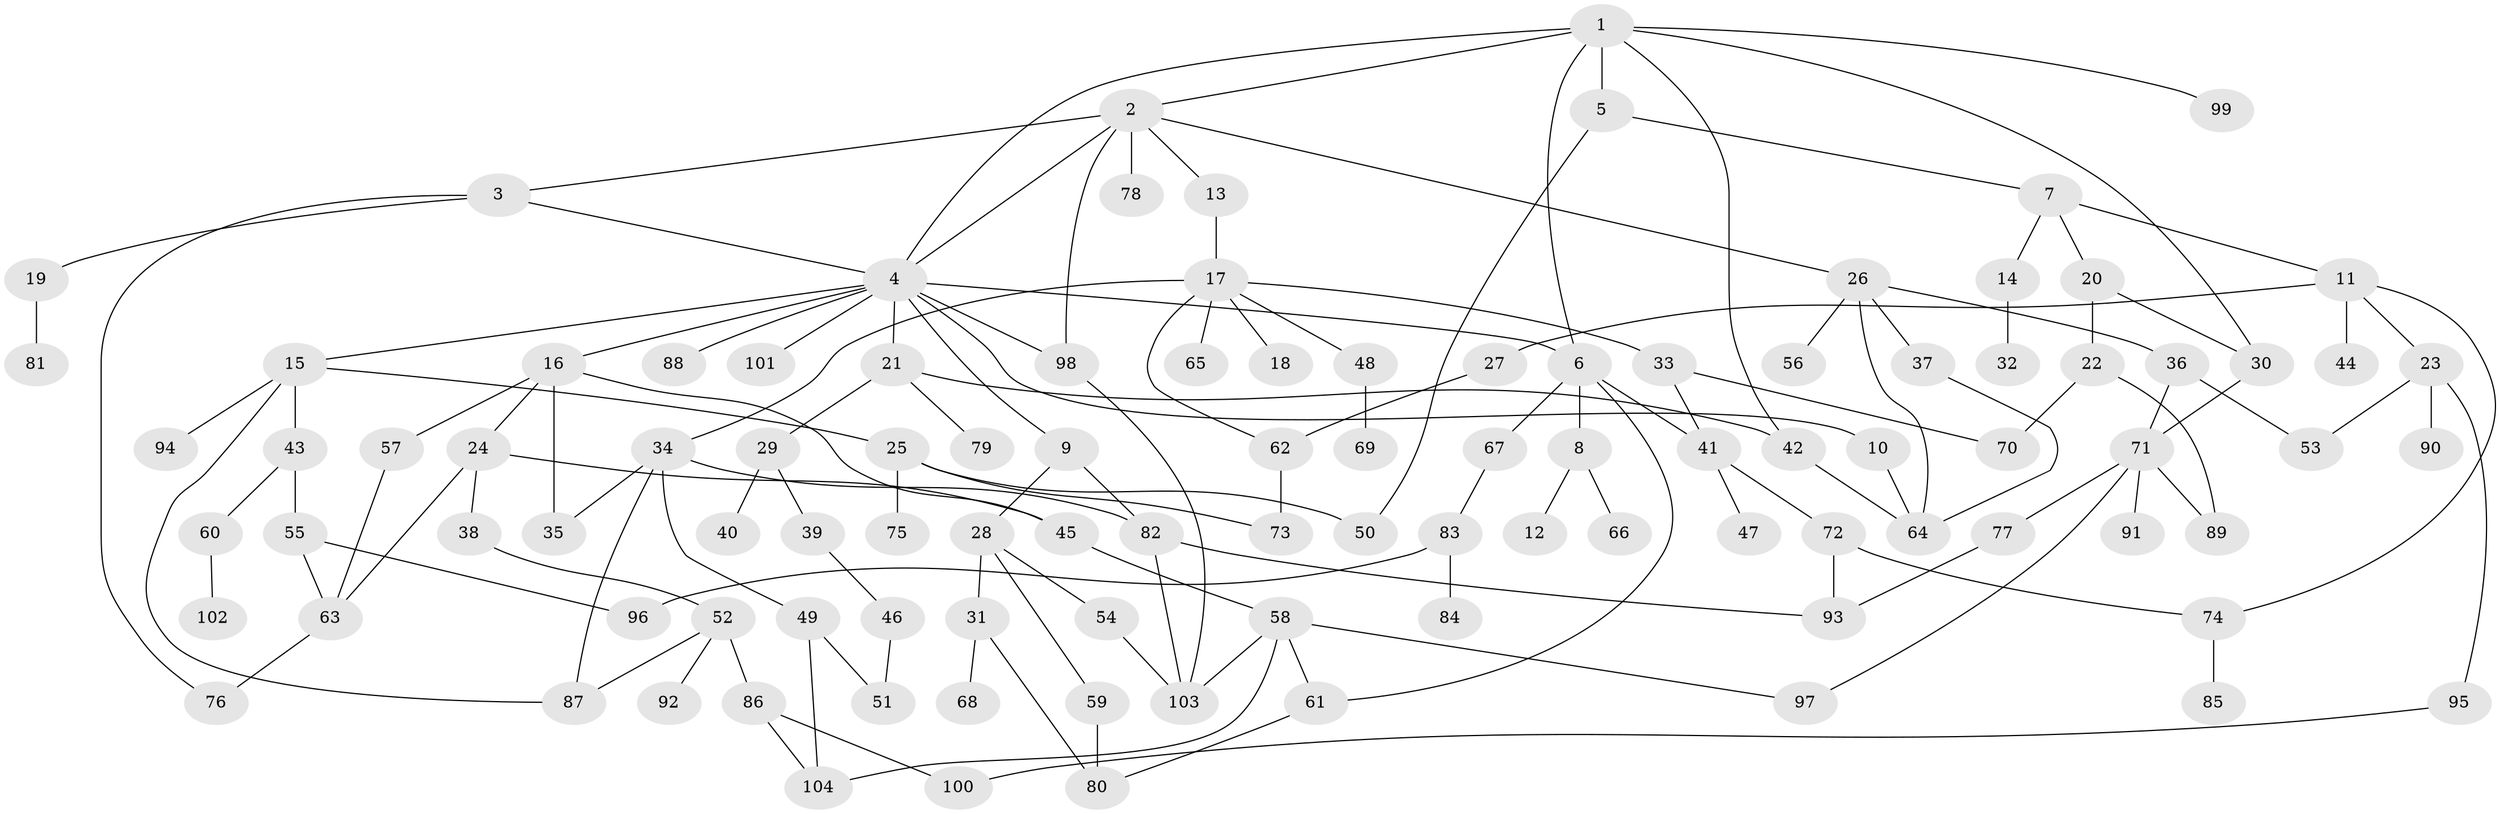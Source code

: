 // coarse degree distribution, {1: 0.125, 5: 0.21875, 2: 0.1875, 3: 0.1875, 4: 0.15625, 6: 0.0625, 10: 0.03125, 9: 0.03125}
// Generated by graph-tools (version 1.1) at 2025/36/03/04/25 23:36:00]
// undirected, 104 vertices, 143 edges
graph export_dot {
  node [color=gray90,style=filled];
  1;
  2;
  3;
  4;
  5;
  6;
  7;
  8;
  9;
  10;
  11;
  12;
  13;
  14;
  15;
  16;
  17;
  18;
  19;
  20;
  21;
  22;
  23;
  24;
  25;
  26;
  27;
  28;
  29;
  30;
  31;
  32;
  33;
  34;
  35;
  36;
  37;
  38;
  39;
  40;
  41;
  42;
  43;
  44;
  45;
  46;
  47;
  48;
  49;
  50;
  51;
  52;
  53;
  54;
  55;
  56;
  57;
  58;
  59;
  60;
  61;
  62;
  63;
  64;
  65;
  66;
  67;
  68;
  69;
  70;
  71;
  72;
  73;
  74;
  75;
  76;
  77;
  78;
  79;
  80;
  81;
  82;
  83;
  84;
  85;
  86;
  87;
  88;
  89;
  90;
  91;
  92;
  93;
  94;
  95;
  96;
  97;
  98;
  99;
  100;
  101;
  102;
  103;
  104;
  1 -- 2;
  1 -- 5;
  1 -- 6;
  1 -- 30;
  1 -- 42;
  1 -- 99;
  1 -- 4;
  2 -- 3;
  2 -- 4;
  2 -- 13;
  2 -- 26;
  2 -- 78;
  2 -- 98;
  3 -- 19;
  3 -- 76;
  3 -- 4;
  4 -- 9;
  4 -- 10;
  4 -- 15;
  4 -- 16;
  4 -- 21;
  4 -- 88;
  4 -- 98;
  4 -- 101;
  4 -- 6;
  5 -- 7;
  5 -- 50;
  6 -- 8;
  6 -- 61;
  6 -- 67;
  6 -- 41;
  7 -- 11;
  7 -- 14;
  7 -- 20;
  8 -- 12;
  8 -- 66;
  9 -- 28;
  9 -- 82;
  10 -- 64;
  11 -- 23;
  11 -- 27;
  11 -- 44;
  11 -- 74;
  13 -- 17;
  14 -- 32;
  15 -- 25;
  15 -- 43;
  15 -- 94;
  15 -- 87;
  16 -- 24;
  16 -- 35;
  16 -- 45;
  16 -- 57;
  17 -- 18;
  17 -- 33;
  17 -- 34;
  17 -- 48;
  17 -- 65;
  17 -- 62;
  19 -- 81;
  20 -- 22;
  20 -- 30;
  21 -- 29;
  21 -- 79;
  21 -- 42;
  22 -- 70;
  22 -- 89;
  23 -- 90;
  23 -- 95;
  23 -- 53;
  24 -- 38;
  24 -- 63;
  24 -- 45;
  25 -- 50;
  25 -- 75;
  25 -- 73;
  26 -- 36;
  26 -- 37;
  26 -- 56;
  26 -- 64;
  27 -- 62;
  28 -- 31;
  28 -- 54;
  28 -- 59;
  29 -- 39;
  29 -- 40;
  30 -- 71;
  31 -- 68;
  31 -- 80;
  33 -- 41;
  33 -- 70;
  34 -- 49;
  34 -- 87;
  34 -- 35;
  34 -- 82;
  36 -- 53;
  36 -- 71;
  37 -- 64;
  38 -- 52;
  39 -- 46;
  41 -- 47;
  41 -- 72;
  42 -- 64;
  43 -- 55;
  43 -- 60;
  45 -- 58;
  46 -- 51;
  48 -- 69;
  49 -- 104;
  49 -- 51;
  52 -- 86;
  52 -- 92;
  52 -- 87;
  54 -- 103;
  55 -- 63;
  55 -- 96;
  57 -- 63;
  58 -- 104;
  58 -- 97;
  58 -- 61;
  58 -- 103;
  59 -- 80;
  60 -- 102;
  61 -- 80;
  62 -- 73;
  63 -- 76;
  67 -- 83;
  71 -- 77;
  71 -- 89;
  71 -- 91;
  71 -- 97;
  72 -- 74;
  72 -- 93;
  74 -- 85;
  77 -- 93;
  82 -- 93;
  82 -- 103;
  83 -- 84;
  83 -- 96;
  86 -- 104;
  86 -- 100;
  95 -- 100;
  98 -- 103;
}
